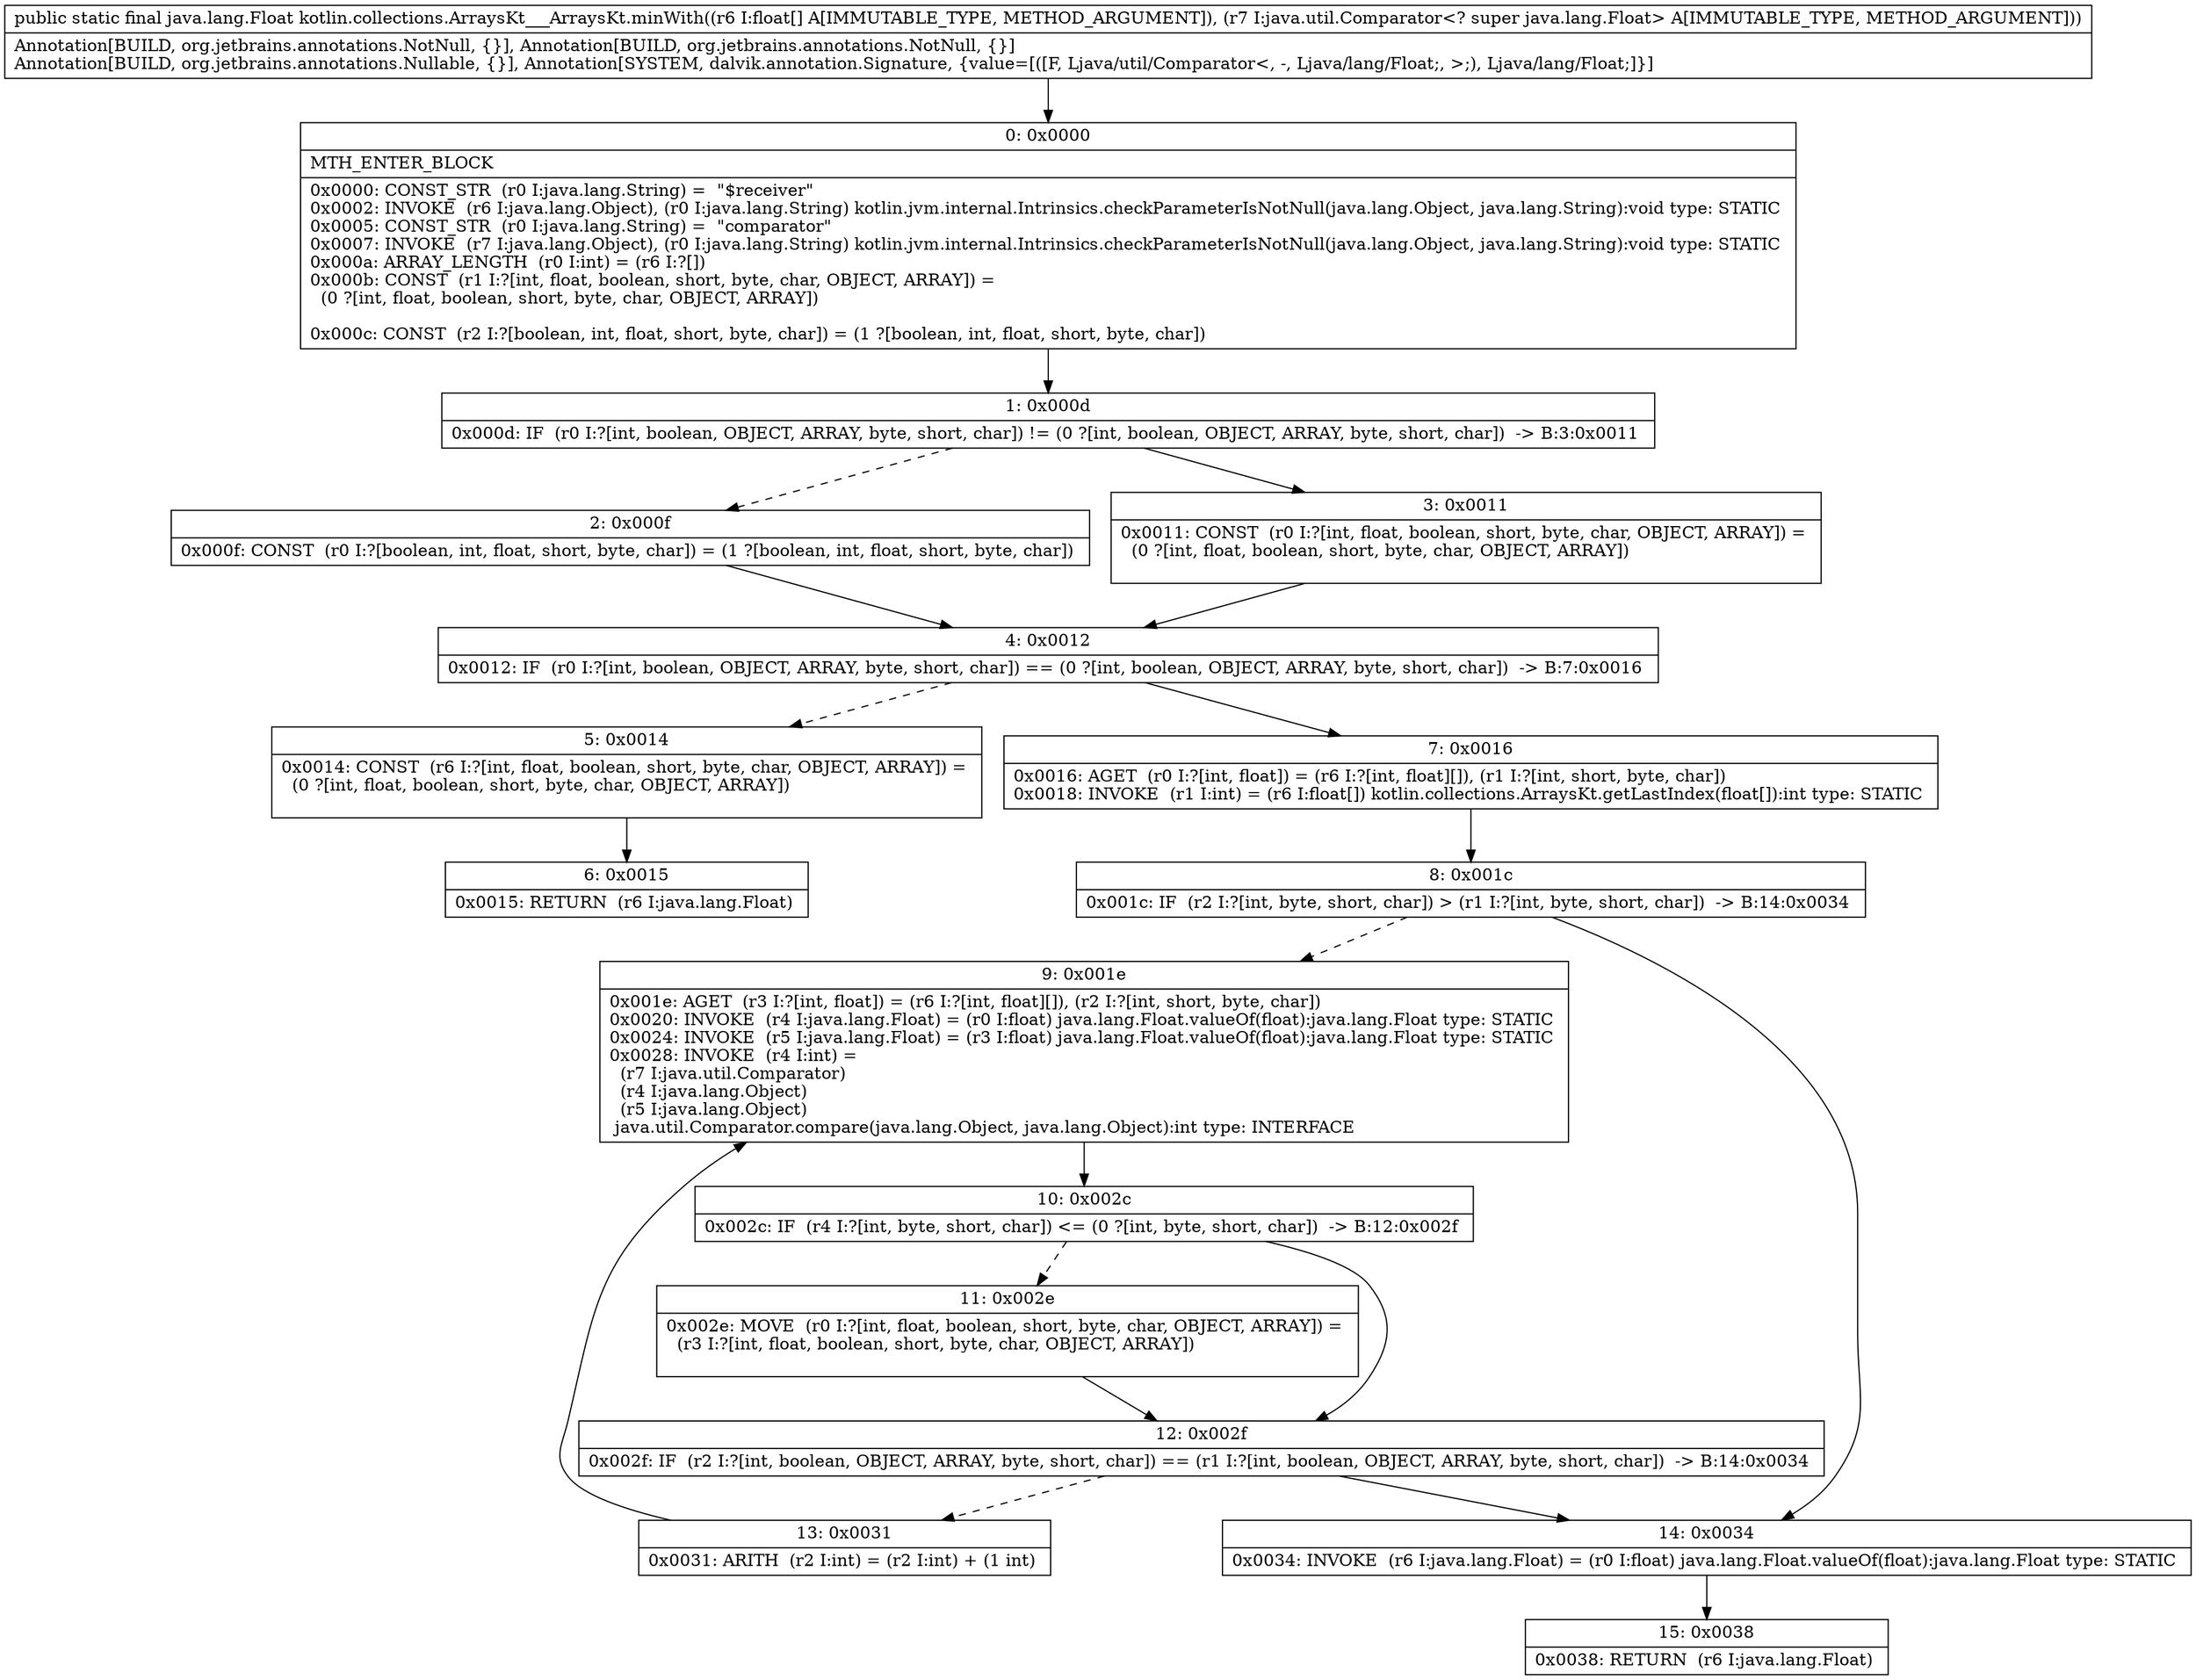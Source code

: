 digraph "CFG forkotlin.collections.ArraysKt___ArraysKt.minWith([FLjava\/util\/Comparator;)Ljava\/lang\/Float;" {
Node_0 [shape=record,label="{0\:\ 0x0000|MTH_ENTER_BLOCK\l|0x0000: CONST_STR  (r0 I:java.lang.String) =  \"$receiver\" \l0x0002: INVOKE  (r6 I:java.lang.Object), (r0 I:java.lang.String) kotlin.jvm.internal.Intrinsics.checkParameterIsNotNull(java.lang.Object, java.lang.String):void type: STATIC \l0x0005: CONST_STR  (r0 I:java.lang.String) =  \"comparator\" \l0x0007: INVOKE  (r7 I:java.lang.Object), (r0 I:java.lang.String) kotlin.jvm.internal.Intrinsics.checkParameterIsNotNull(java.lang.Object, java.lang.String):void type: STATIC \l0x000a: ARRAY_LENGTH  (r0 I:int) = (r6 I:?[]) \l0x000b: CONST  (r1 I:?[int, float, boolean, short, byte, char, OBJECT, ARRAY]) = \l  (0 ?[int, float, boolean, short, byte, char, OBJECT, ARRAY])\l \l0x000c: CONST  (r2 I:?[boolean, int, float, short, byte, char]) = (1 ?[boolean, int, float, short, byte, char]) \l}"];
Node_1 [shape=record,label="{1\:\ 0x000d|0x000d: IF  (r0 I:?[int, boolean, OBJECT, ARRAY, byte, short, char]) != (0 ?[int, boolean, OBJECT, ARRAY, byte, short, char])  \-\> B:3:0x0011 \l}"];
Node_2 [shape=record,label="{2\:\ 0x000f|0x000f: CONST  (r0 I:?[boolean, int, float, short, byte, char]) = (1 ?[boolean, int, float, short, byte, char]) \l}"];
Node_3 [shape=record,label="{3\:\ 0x0011|0x0011: CONST  (r0 I:?[int, float, boolean, short, byte, char, OBJECT, ARRAY]) = \l  (0 ?[int, float, boolean, short, byte, char, OBJECT, ARRAY])\l \l}"];
Node_4 [shape=record,label="{4\:\ 0x0012|0x0012: IF  (r0 I:?[int, boolean, OBJECT, ARRAY, byte, short, char]) == (0 ?[int, boolean, OBJECT, ARRAY, byte, short, char])  \-\> B:7:0x0016 \l}"];
Node_5 [shape=record,label="{5\:\ 0x0014|0x0014: CONST  (r6 I:?[int, float, boolean, short, byte, char, OBJECT, ARRAY]) = \l  (0 ?[int, float, boolean, short, byte, char, OBJECT, ARRAY])\l \l}"];
Node_6 [shape=record,label="{6\:\ 0x0015|0x0015: RETURN  (r6 I:java.lang.Float) \l}"];
Node_7 [shape=record,label="{7\:\ 0x0016|0x0016: AGET  (r0 I:?[int, float]) = (r6 I:?[int, float][]), (r1 I:?[int, short, byte, char]) \l0x0018: INVOKE  (r1 I:int) = (r6 I:float[]) kotlin.collections.ArraysKt.getLastIndex(float[]):int type: STATIC \l}"];
Node_8 [shape=record,label="{8\:\ 0x001c|0x001c: IF  (r2 I:?[int, byte, short, char]) \> (r1 I:?[int, byte, short, char])  \-\> B:14:0x0034 \l}"];
Node_9 [shape=record,label="{9\:\ 0x001e|0x001e: AGET  (r3 I:?[int, float]) = (r6 I:?[int, float][]), (r2 I:?[int, short, byte, char]) \l0x0020: INVOKE  (r4 I:java.lang.Float) = (r0 I:float) java.lang.Float.valueOf(float):java.lang.Float type: STATIC \l0x0024: INVOKE  (r5 I:java.lang.Float) = (r3 I:float) java.lang.Float.valueOf(float):java.lang.Float type: STATIC \l0x0028: INVOKE  (r4 I:int) = \l  (r7 I:java.util.Comparator)\l  (r4 I:java.lang.Object)\l  (r5 I:java.lang.Object)\l java.util.Comparator.compare(java.lang.Object, java.lang.Object):int type: INTERFACE \l}"];
Node_10 [shape=record,label="{10\:\ 0x002c|0x002c: IF  (r4 I:?[int, byte, short, char]) \<= (0 ?[int, byte, short, char])  \-\> B:12:0x002f \l}"];
Node_11 [shape=record,label="{11\:\ 0x002e|0x002e: MOVE  (r0 I:?[int, float, boolean, short, byte, char, OBJECT, ARRAY]) = \l  (r3 I:?[int, float, boolean, short, byte, char, OBJECT, ARRAY])\l \l}"];
Node_12 [shape=record,label="{12\:\ 0x002f|0x002f: IF  (r2 I:?[int, boolean, OBJECT, ARRAY, byte, short, char]) == (r1 I:?[int, boolean, OBJECT, ARRAY, byte, short, char])  \-\> B:14:0x0034 \l}"];
Node_13 [shape=record,label="{13\:\ 0x0031|0x0031: ARITH  (r2 I:int) = (r2 I:int) + (1 int) \l}"];
Node_14 [shape=record,label="{14\:\ 0x0034|0x0034: INVOKE  (r6 I:java.lang.Float) = (r0 I:float) java.lang.Float.valueOf(float):java.lang.Float type: STATIC \l}"];
Node_15 [shape=record,label="{15\:\ 0x0038|0x0038: RETURN  (r6 I:java.lang.Float) \l}"];
MethodNode[shape=record,label="{public static final java.lang.Float kotlin.collections.ArraysKt___ArraysKt.minWith((r6 I:float[] A[IMMUTABLE_TYPE, METHOD_ARGUMENT]), (r7 I:java.util.Comparator\<? super java.lang.Float\> A[IMMUTABLE_TYPE, METHOD_ARGUMENT]))  | Annotation[BUILD, org.jetbrains.annotations.NotNull, \{\}], Annotation[BUILD, org.jetbrains.annotations.NotNull, \{\}]\lAnnotation[BUILD, org.jetbrains.annotations.Nullable, \{\}], Annotation[SYSTEM, dalvik.annotation.Signature, \{value=[([F, Ljava\/util\/Comparator\<, \-, Ljava\/lang\/Float;, \>;), Ljava\/lang\/Float;]\}]\l}"];
MethodNode -> Node_0;
Node_0 -> Node_1;
Node_1 -> Node_2[style=dashed];
Node_1 -> Node_3;
Node_2 -> Node_4;
Node_3 -> Node_4;
Node_4 -> Node_5[style=dashed];
Node_4 -> Node_7;
Node_5 -> Node_6;
Node_7 -> Node_8;
Node_8 -> Node_9[style=dashed];
Node_8 -> Node_14;
Node_9 -> Node_10;
Node_10 -> Node_11[style=dashed];
Node_10 -> Node_12;
Node_11 -> Node_12;
Node_12 -> Node_13[style=dashed];
Node_12 -> Node_14;
Node_13 -> Node_9;
Node_14 -> Node_15;
}

